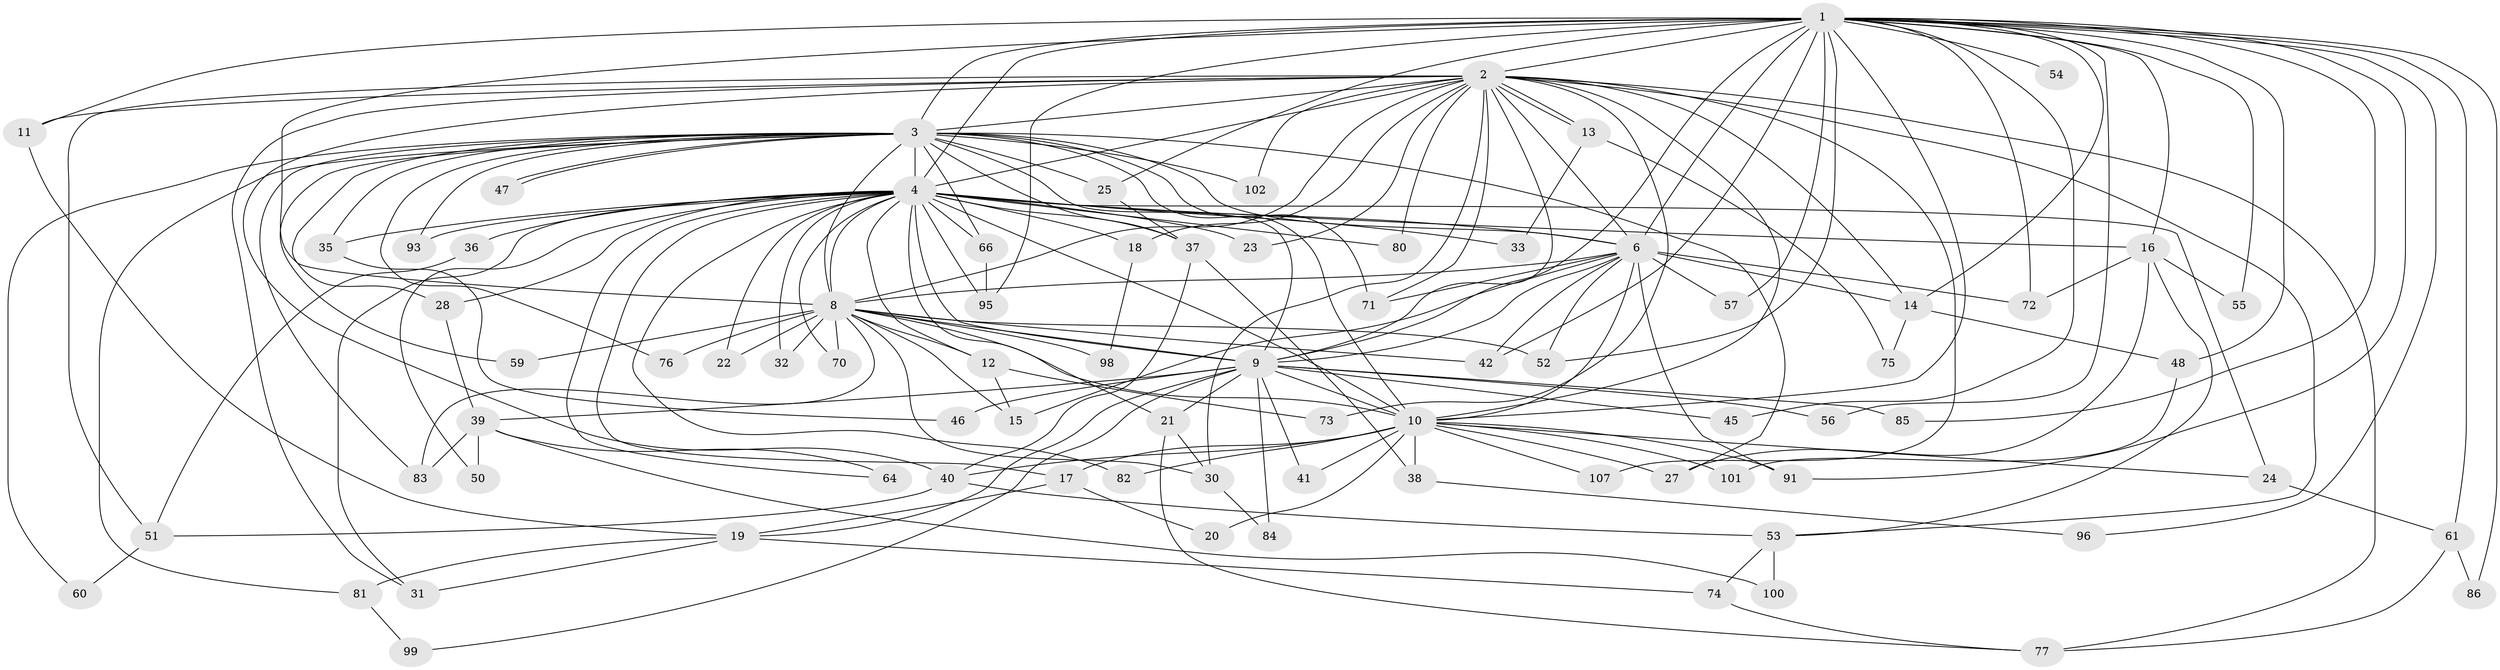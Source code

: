 // original degree distribution, {21: 0.009259259259259259, 27: 0.009259259259259259, 26: 0.018518518518518517, 18: 0.009259259259259259, 15: 0.009259259259259259, 19: 0.009259259259259259, 23: 0.009259259259259259, 20: 0.018518518518518517, 3: 0.25925925925925924, 4: 0.06481481481481481, 6: 0.027777777777777776, 2: 0.5092592592592593, 5: 0.037037037037037035, 7: 0.009259259259259259}
// Generated by graph-tools (version 1.1) at 2025/41/03/06/25 10:41:44]
// undirected, 79 vertices, 187 edges
graph export_dot {
graph [start="1"]
  node [color=gray90,style=filled];
  1 [super="+7"];
  2 [super="+44"];
  3 [super="+43"];
  4 [super="+5"];
  6 [super="+78"];
  8 [super="+58"];
  9 [super="+88"];
  10 [super="+90"];
  11;
  12;
  13;
  14 [super="+29"];
  15 [super="+65"];
  16 [super="+63"];
  17;
  18;
  19 [super="+26"];
  20;
  21;
  22;
  23;
  24;
  25;
  27;
  28 [super="+104"];
  30 [super="+34"];
  31 [super="+67"];
  32;
  33;
  35;
  36;
  37 [super="+49"];
  38;
  39 [super="+87"];
  40 [super="+62"];
  41;
  42 [super="+92"];
  45;
  46;
  47;
  48 [super="+69"];
  50;
  51 [super="+97"];
  52 [super="+105"];
  53 [super="+68"];
  54;
  55;
  56;
  57;
  59;
  60;
  61 [super="+106"];
  64;
  66;
  70;
  71;
  72 [super="+89"];
  73;
  74 [super="+94"];
  75;
  76;
  77 [super="+79"];
  80;
  81;
  82;
  83;
  84;
  85;
  86;
  91 [super="+103"];
  93;
  95 [super="+108"];
  96;
  98;
  99;
  100;
  101;
  102;
  107;
  1 -- 2 [weight=3];
  1 -- 3 [weight=2];
  1 -- 4 [weight=4];
  1 -- 6 [weight=2];
  1 -- 8 [weight=2];
  1 -- 9 [weight=2];
  1 -- 10 [weight=2];
  1 -- 14;
  1 -- 25;
  1 -- 45;
  1 -- 48;
  1 -- 54 [weight=2];
  1 -- 56;
  1 -- 57;
  1 -- 85;
  1 -- 86;
  1 -- 91;
  1 -- 95;
  1 -- 96;
  1 -- 11;
  1 -- 72;
  1 -- 16;
  1 -- 42;
  1 -- 52;
  1 -- 55;
  1 -- 61 [weight=2];
  2 -- 3;
  2 -- 4 [weight=2];
  2 -- 6;
  2 -- 8;
  2 -- 9;
  2 -- 10;
  2 -- 11;
  2 -- 13;
  2 -- 13;
  2 -- 18;
  2 -- 23;
  2 -- 31;
  2 -- 40;
  2 -- 51;
  2 -- 53;
  2 -- 71;
  2 -- 73;
  2 -- 80;
  2 -- 102;
  2 -- 107;
  2 -- 14;
  2 -- 30;
  2 -- 77;
  3 -- 4 [weight=3];
  3 -- 6;
  3 -- 8;
  3 -- 9;
  3 -- 10;
  3 -- 25;
  3 -- 27;
  3 -- 28;
  3 -- 35;
  3 -- 37;
  3 -- 47;
  3 -- 47;
  3 -- 59;
  3 -- 60;
  3 -- 66;
  3 -- 71;
  3 -- 76;
  3 -- 81;
  3 -- 83;
  3 -- 93;
  3 -- 102;
  4 -- 6 [weight=2];
  4 -- 8 [weight=3];
  4 -- 9 [weight=2];
  4 -- 10 [weight=2];
  4 -- 21;
  4 -- 28;
  4 -- 32;
  4 -- 35;
  4 -- 36 [weight=2];
  4 -- 50;
  4 -- 66;
  4 -- 93;
  4 -- 95;
  4 -- 64;
  4 -- 70;
  4 -- 12;
  4 -- 16;
  4 -- 17;
  4 -- 18;
  4 -- 80;
  4 -- 82;
  4 -- 22;
  4 -- 23;
  4 -- 24;
  4 -- 31;
  4 -- 33;
  4 -- 37;
  6 -- 8;
  6 -- 9;
  6 -- 10;
  6 -- 14;
  6 -- 15;
  6 -- 52;
  6 -- 57;
  6 -- 42;
  6 -- 72;
  6 -- 91;
  6 -- 71;
  8 -- 9 [weight=2];
  8 -- 10 [weight=2];
  8 -- 12;
  8 -- 15;
  8 -- 22;
  8 -- 30;
  8 -- 32;
  8 -- 42;
  8 -- 59;
  8 -- 76;
  8 -- 83;
  8 -- 98;
  8 -- 70;
  8 -- 52;
  9 -- 10;
  9 -- 19;
  9 -- 21;
  9 -- 39;
  9 -- 41;
  9 -- 45;
  9 -- 46;
  9 -- 56;
  9 -- 84;
  9 -- 85;
  9 -- 99;
  10 -- 17;
  10 -- 20;
  10 -- 24;
  10 -- 27;
  10 -- 38;
  10 -- 40;
  10 -- 41;
  10 -- 82;
  10 -- 91;
  10 -- 101;
  10 -- 107;
  11 -- 19;
  12 -- 73;
  12 -- 15;
  13 -- 33;
  13 -- 75;
  14 -- 48 [weight=2];
  14 -- 75;
  16 -- 53;
  16 -- 55;
  16 -- 72;
  16 -- 27;
  17 -- 20;
  17 -- 19;
  18 -- 98;
  19 -- 74;
  19 -- 81;
  19 -- 31;
  21 -- 30;
  21 -- 77;
  24 -- 61;
  25 -- 37;
  28 -- 39 [weight=2];
  30 -- 84;
  35 -- 46;
  36 -- 51;
  37 -- 38;
  37 -- 40;
  38 -- 96;
  39 -- 50;
  39 -- 64;
  39 -- 100;
  39 -- 83;
  40 -- 51;
  40 -- 53;
  48 -- 101;
  51 -- 60;
  53 -- 74;
  53 -- 100;
  61 -- 77;
  61 -- 86;
  66 -- 95;
  74 -- 77;
  81 -- 99;
}
